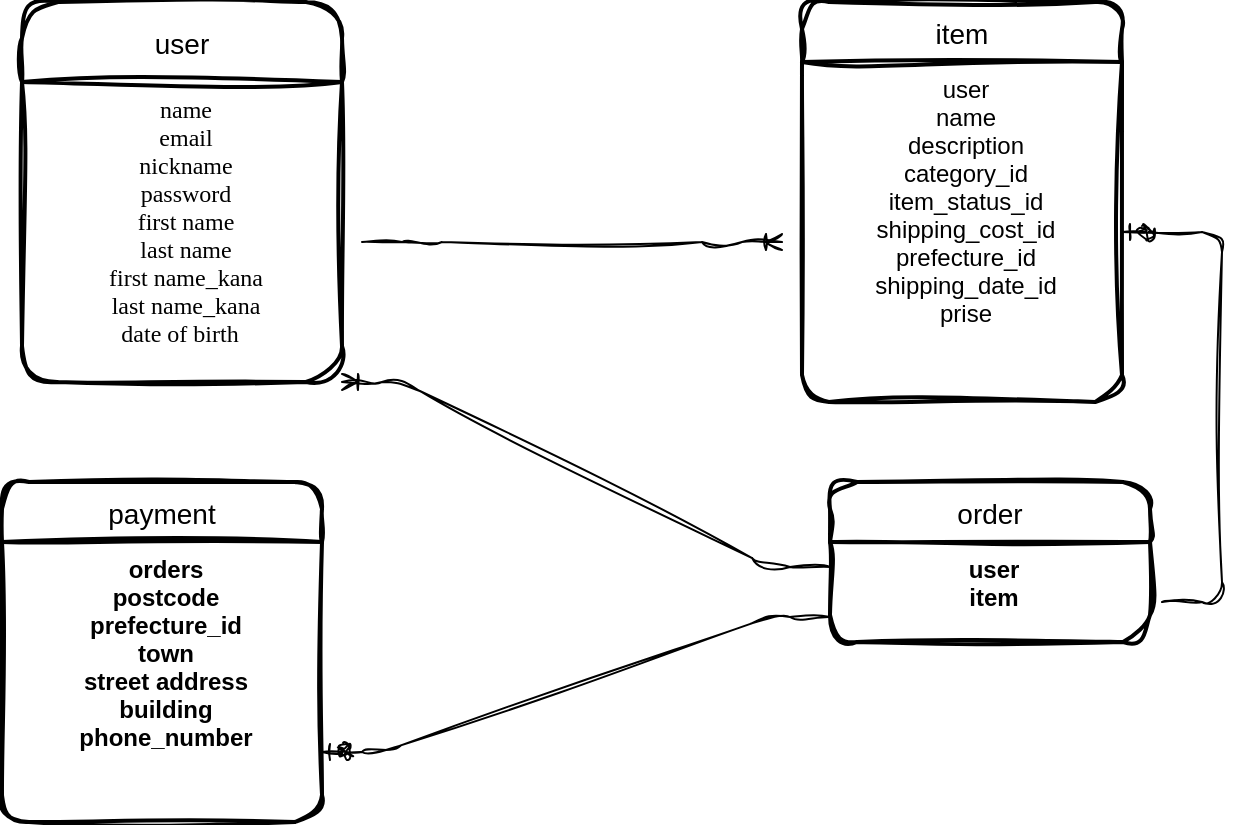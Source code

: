 <mxfile>
    <diagram id="kIYCg4qn53BQPxz0IwX7" name="ページ1">
        <mxGraphModel dx="1136" dy="537" grid="1" gridSize="10" guides="1" tooltips="1" connect="1" arrows="1" fold="1" page="1" pageScale="1" pageWidth="827" pageHeight="1169" math="0" shadow="0">
            <root>
                <mxCell id="0"/>
                <mxCell id="1" parent="0"/>
                <mxCell id="66" value="user" style="swimlane;childLayout=stackLayout;horizontal=1;startSize=40;horizontalStack=0;rounded=1;fontSize=14;fontStyle=0;strokeWidth=2;resizeParent=0;resizeLast=1;shadow=0;dashed=0;align=center;sketch=1;curveFitting=1;jiggle=2;fontFamily=Helvetica;" vertex="1" parent="1">
                    <mxGeometry x="10" y="40" width="160" height="190" as="geometry"/>
                </mxCell>
                <mxCell id="67" value="name&#10;email&#10;nickname&#10;password&#10;first name&#10;last name&#10;first name_kana&#10;last name_kana&#10;date of birth  &#10;" style="align=center;strokeColor=none;fillColor=none;spacingLeft=4;fontSize=12;verticalAlign=top;resizable=0;rotatable=0;part=1;sketch=1;curveFitting=1;jiggle=2;fontFamily=Verdana;" vertex="1" parent="66">
                    <mxGeometry y="40" width="160" height="150" as="geometry"/>
                </mxCell>
                <mxCell id="68" value="item" style="swimlane;childLayout=stackLayout;horizontal=1;startSize=30;horizontalStack=0;rounded=1;fontSize=14;fontStyle=0;strokeWidth=2;resizeParent=0;resizeLast=1;shadow=0;dashed=0;align=center;sketch=1;curveFitting=1;jiggle=2;fontFamily=Helvetica;" vertex="1" parent="1">
                    <mxGeometry x="400" y="40" width="160" height="200" as="geometry"/>
                </mxCell>
                <mxCell id="70" value="user&#10;name&#10;description&#10;category_id&#10;item_status_id&#10;shipping_cost_id&#10;prefecture_id&#10;shipping_date_id&#10;prise" style="align=center;strokeColor=none;fillColor=none;spacingLeft=4;fontSize=12;verticalAlign=top;resizable=0;rotatable=0;part=1;fontStyle=0;sketch=1;curveFitting=1;jiggle=2;fontFamily=Helvetica;" vertex="1" parent="68">
                    <mxGeometry y="30" width="160" height="170" as="geometry"/>
                </mxCell>
                <mxCell id="76" value="order" style="swimlane;childLayout=stackLayout;horizontal=1;startSize=30;horizontalStack=0;rounded=1;fontSize=14;fontStyle=0;strokeWidth=2;resizeParent=0;resizeLast=1;shadow=0;dashed=0;align=center;sketch=1;hachureGap=4;jiggle=2;curveFitting=1;fontFamily=Helvetica;" vertex="1" parent="1">
                    <mxGeometry x="414" y="280" width="160" height="80" as="geometry"/>
                </mxCell>
                <mxCell id="77" value="user&#10;item&#10;" style="align=center;strokeColor=none;fillColor=none;spacingLeft=4;fontSize=12;verticalAlign=top;resizable=0;rotatable=0;part=1;sketch=1;hachureGap=4;jiggle=2;curveFitting=1;fontFamily=Helvetica;fontStyle=1" vertex="1" parent="76">
                    <mxGeometry y="30" width="160" height="50" as="geometry"/>
                </mxCell>
                <mxCell id="78" value="payment" style="swimlane;childLayout=stackLayout;horizontal=1;startSize=30;horizontalStack=0;rounded=1;fontSize=14;fontStyle=0;strokeWidth=2;resizeParent=0;resizeLast=1;shadow=0;dashed=0;align=center;sketch=1;hachureGap=4;jiggle=2;curveFitting=1;fontFamily=Helvetica;" vertex="1" parent="1">
                    <mxGeometry y="280" width="160" height="170" as="geometry"/>
                </mxCell>
                <mxCell id="79" value="orders&#10;postcode&#10;prefecture_id&#10;town&#10;street address&#10;building&#10;phone_number&#10;" style="align=center;strokeColor=none;fillColor=none;spacingLeft=4;fontSize=12;verticalAlign=top;resizable=0;rotatable=0;part=1;sketch=1;hachureGap=4;jiggle=2;curveFitting=1;fontFamily=Helvetica;fontStyle=1" vertex="1" parent="78">
                    <mxGeometry y="30" width="160" height="140" as="geometry"/>
                </mxCell>
                <mxCell id="106" value="" style="edgeStyle=entityRelationEdgeStyle;fontSize=12;html=1;endArrow=ERoneToMany;sketch=1;hachureGap=4;jiggle=2;curveFitting=1;fontFamily=Helvetica;elbow=vertical;" edge="1" parent="1">
                    <mxGeometry width="100" height="100" relative="1" as="geometry">
                        <mxPoint x="180" y="160" as="sourcePoint"/>
                        <mxPoint x="390" y="160" as="targetPoint"/>
                    </mxGeometry>
                </mxCell>
                <mxCell id="107" value="" style="edgeStyle=entityRelationEdgeStyle;fontSize=12;html=1;endArrow=ERoneToMany;sketch=1;hachureGap=4;jiggle=2;curveFitting=1;fontFamily=Helvetica;elbow=vertical;entryX=1;entryY=1;entryDx=0;entryDy=0;exitX=0;exitY=0.25;exitDx=0;exitDy=0;" edge="1" parent="1" source="77" target="67">
                    <mxGeometry width="100" height="100" relative="1" as="geometry">
                        <mxPoint x="180" y="220" as="sourcePoint"/>
                        <mxPoint x="400" y="320" as="targetPoint"/>
                    </mxGeometry>
                </mxCell>
                <mxCell id="112" value="" style="edgeStyle=entityRelationEdgeStyle;fontSize=12;html=1;endArrow=ERzeroToOne;endFill=1;sketch=1;hachureGap=4;jiggle=2;curveFitting=1;fontFamily=Helvetica;elbow=vertical;entryX=1;entryY=0.75;entryDx=0;entryDy=0;exitX=0;exitY=0.75;exitDx=0;exitDy=0;" edge="1" parent="1" source="77" target="79">
                    <mxGeometry width="100" height="100" relative="1" as="geometry">
                        <mxPoint x="310" y="280" as="sourcePoint"/>
                        <mxPoint x="410" y="180" as="targetPoint"/>
                    </mxGeometry>
                </mxCell>
                <mxCell id="113" value="" style="edgeStyle=entityRelationEdgeStyle;fontSize=12;html=1;endArrow=ERzeroToOne;endFill=1;sketch=1;hachureGap=4;jiggle=2;curveFitting=1;fontFamily=Helvetica;elbow=vertical;entryX=1;entryY=0.5;entryDx=0;entryDy=0;" edge="1" parent="1" target="70">
                    <mxGeometry width="100" height="100" relative="1" as="geometry">
                        <mxPoint x="580" y="340" as="sourcePoint"/>
                        <mxPoint x="510" y="180" as="targetPoint"/>
                    </mxGeometry>
                </mxCell>
            </root>
        </mxGraphModel>
    </diagram>
</mxfile>